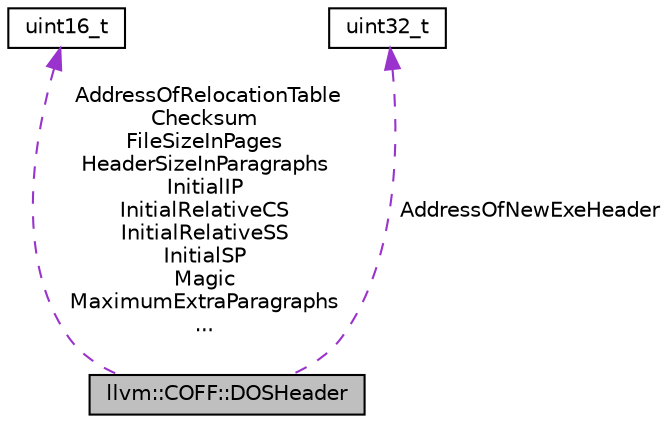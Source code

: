 digraph "llvm::COFF::DOSHeader"
{
 // LATEX_PDF_SIZE
  bgcolor="transparent";
  edge [fontname="Helvetica",fontsize="10",labelfontname="Helvetica",labelfontsize="10"];
  node [fontname="Helvetica",fontsize="10",shape="box"];
  Node1 [label="llvm::COFF::DOSHeader",height=0.2,width=0.4,color="black", fillcolor="grey75", style="filled", fontcolor="black",tooltip="The DOS compatible header at the front of all PEs."];
  Node2 -> Node1 [dir="back",color="darkorchid3",fontsize="10",style="dashed",label=" AddressOfRelocationTable\nChecksum\nFileSizeInPages\nHeaderSizeInParagraphs\nInitialIP\nInitialRelativeCS\nInitialRelativeSS\nInitialSP\nMagic\nMaximumExtraParagraphs\n..." ,fontname="Helvetica"];
  Node2 [label="uint16_t",height=0.2,width=0.4,color="black",tooltip=" "];
  Node3 -> Node1 [dir="back",color="darkorchid3",fontsize="10",style="dashed",label=" AddressOfNewExeHeader" ,fontname="Helvetica"];
  Node3 [label="uint32_t",height=0.2,width=0.4,color="black",URL="$classuint32__t.html",tooltip=" "];
}
